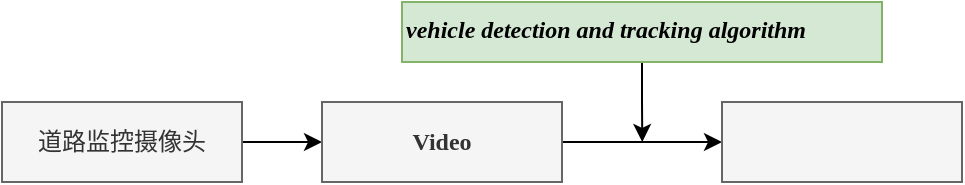 <mxfile version="15.7.1" type="github">
  <diagram id="HasSQPemCs9GQpOlN9z0" name="Page-1">
    <mxGraphModel dx="813" dy="454" grid="1" gridSize="10" guides="1" tooltips="1" connect="1" arrows="1" fold="1" page="1" pageScale="1" pageWidth="827" pageHeight="1169" math="0" shadow="0">
      <root>
        <mxCell id="0" />
        <mxCell id="1" parent="0" />
        <mxCell id="zy2MzBVvxE0g1TaHPWqj-3" style="edgeStyle=orthogonalEdgeStyle;rounded=0;orthogonalLoop=1;jettySize=auto;html=1;exitX=1;exitY=0.5;exitDx=0;exitDy=0;entryX=0;entryY=0.5;entryDx=0;entryDy=0;" edge="1" parent="1" source="zy2MzBVvxE0g1TaHPWqj-1" target="zy2MzBVvxE0g1TaHPWqj-2">
          <mxGeometry relative="1" as="geometry" />
        </mxCell>
        <mxCell id="zy2MzBVvxE0g1TaHPWqj-1" value="道路监控摄像头" style="rounded=0;whiteSpace=wrap;html=1;fillColor=#f5f5f5;fontColor=#333333;strokeColor=#666666;" vertex="1" parent="1">
          <mxGeometry x="40" y="80" width="120" height="40" as="geometry" />
        </mxCell>
        <mxCell id="zy2MzBVvxE0g1TaHPWqj-7" style="edgeStyle=orthogonalEdgeStyle;rounded=0;orthogonalLoop=1;jettySize=auto;html=1;exitX=1;exitY=0.5;exitDx=0;exitDy=0;entryX=0;entryY=0.5;entryDx=0;entryDy=0;" edge="1" parent="1" source="zy2MzBVvxE0g1TaHPWqj-2" target="zy2MzBVvxE0g1TaHPWqj-4">
          <mxGeometry relative="1" as="geometry" />
        </mxCell>
        <mxCell id="zy2MzBVvxE0g1TaHPWqj-2" value="&lt;b&gt;&lt;font face=&quot;Comic Sans MS&quot;&gt;Video&lt;/font&gt;&lt;/b&gt;" style="rounded=0;whiteSpace=wrap;html=1;fillColor=#f5f5f5;fontColor=#333333;strokeColor=#666666;" vertex="1" parent="1">
          <mxGeometry x="200" y="80" width="120" height="40" as="geometry" />
        </mxCell>
        <mxCell id="zy2MzBVvxE0g1TaHPWqj-4" value="" style="rounded=0;whiteSpace=wrap;html=1;fillColor=#f5f5f5;fontColor=#333333;strokeColor=#666666;" vertex="1" parent="1">
          <mxGeometry x="400" y="80" width="120" height="40" as="geometry" />
        </mxCell>
        <mxCell id="zy2MzBVvxE0g1TaHPWqj-9" style="edgeStyle=orthogonalEdgeStyle;rounded=0;orthogonalLoop=1;jettySize=auto;html=1;exitX=0.5;exitY=1;exitDx=0;exitDy=0;fontFamily=Comic Sans MS;" edge="1" parent="1" source="zy2MzBVvxE0g1TaHPWqj-8">
          <mxGeometry relative="1" as="geometry">
            <mxPoint x="360.143" y="100" as="targetPoint" />
          </mxGeometry>
        </mxCell>
        <mxCell id="zy2MzBVvxE0g1TaHPWqj-8" value="&lt;b&gt;&lt;i&gt;&lt;font face=&quot;Comic Sans MS&quot;&gt;vehicle detection and tracking algorithm&lt;/font&gt;&lt;/i&gt;&lt;/b&gt;" style="text;whiteSpace=wrap;html=1;strokeColor=#82b366;fillColor=#d5e8d4;" vertex="1" parent="1">
          <mxGeometry x="240" y="30" width="240" height="30" as="geometry" />
        </mxCell>
      </root>
    </mxGraphModel>
  </diagram>
</mxfile>
